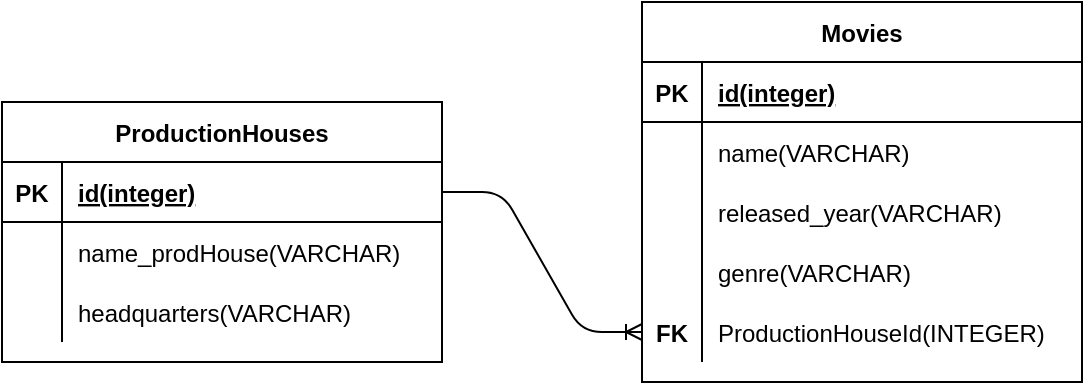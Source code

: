 <mxfile version="15.3.2" type="github">
  <diagram id="7c6nvUK-r9ChAkHwmnwK" name="Page-1">
    <mxGraphModel dx="782" dy="432" grid="1" gridSize="10" guides="1" tooltips="1" connect="1" arrows="1" fold="1" page="1" pageScale="1" pageWidth="827" pageHeight="1169" math="0" shadow="0">
      <root>
        <mxCell id="0" />
        <mxCell id="1" parent="0" />
        <mxCell id="XfZYph44qrL2q2Z7BXtl-1" value="ProductionHouses" style="shape=table;startSize=30;container=1;collapsible=1;childLayout=tableLayout;fixedRows=1;rowLines=0;fontStyle=1;align=center;resizeLast=1;" vertex="1" parent="1">
          <mxGeometry x="180" y="180" width="220" height="130" as="geometry" />
        </mxCell>
        <mxCell id="XfZYph44qrL2q2Z7BXtl-2" value="" style="shape=partialRectangle;collapsible=0;dropTarget=0;pointerEvents=0;fillColor=none;top=0;left=0;bottom=1;right=0;points=[[0,0.5],[1,0.5]];portConstraint=eastwest;" vertex="1" parent="XfZYph44qrL2q2Z7BXtl-1">
          <mxGeometry y="30" width="220" height="30" as="geometry" />
        </mxCell>
        <mxCell id="XfZYph44qrL2q2Z7BXtl-3" value="PK" style="shape=partialRectangle;connectable=0;fillColor=none;top=0;left=0;bottom=0;right=0;fontStyle=1;overflow=hidden;" vertex="1" parent="XfZYph44qrL2q2Z7BXtl-2">
          <mxGeometry width="30" height="30" as="geometry">
            <mxRectangle width="30" height="30" as="alternateBounds" />
          </mxGeometry>
        </mxCell>
        <mxCell id="XfZYph44qrL2q2Z7BXtl-4" value="id(integer)" style="shape=partialRectangle;connectable=0;fillColor=none;top=0;left=0;bottom=0;right=0;align=left;spacingLeft=6;fontStyle=5;overflow=hidden;" vertex="1" parent="XfZYph44qrL2q2Z7BXtl-2">
          <mxGeometry x="30" width="190" height="30" as="geometry">
            <mxRectangle width="190" height="30" as="alternateBounds" />
          </mxGeometry>
        </mxCell>
        <mxCell id="XfZYph44qrL2q2Z7BXtl-5" value="" style="shape=partialRectangle;collapsible=0;dropTarget=0;pointerEvents=0;fillColor=none;top=0;left=0;bottom=0;right=0;points=[[0,0.5],[1,0.5]];portConstraint=eastwest;" vertex="1" parent="XfZYph44qrL2q2Z7BXtl-1">
          <mxGeometry y="60" width="220" height="30" as="geometry" />
        </mxCell>
        <mxCell id="XfZYph44qrL2q2Z7BXtl-6" value="" style="shape=partialRectangle;connectable=0;fillColor=none;top=0;left=0;bottom=0;right=0;editable=1;overflow=hidden;" vertex="1" parent="XfZYph44qrL2q2Z7BXtl-5">
          <mxGeometry width="30" height="30" as="geometry">
            <mxRectangle width="30" height="30" as="alternateBounds" />
          </mxGeometry>
        </mxCell>
        <mxCell id="XfZYph44qrL2q2Z7BXtl-7" value="name_prodHouse(VARCHAR)" style="shape=partialRectangle;connectable=0;fillColor=none;top=0;left=0;bottom=0;right=0;align=left;spacingLeft=6;overflow=hidden;" vertex="1" parent="XfZYph44qrL2q2Z7BXtl-5">
          <mxGeometry x="30" width="190" height="30" as="geometry">
            <mxRectangle width="190" height="30" as="alternateBounds" />
          </mxGeometry>
        </mxCell>
        <mxCell id="XfZYph44qrL2q2Z7BXtl-8" value="" style="shape=partialRectangle;collapsible=0;dropTarget=0;pointerEvents=0;fillColor=none;top=0;left=0;bottom=0;right=0;points=[[0,0.5],[1,0.5]];portConstraint=eastwest;" vertex="1" parent="XfZYph44qrL2q2Z7BXtl-1">
          <mxGeometry y="90" width="220" height="30" as="geometry" />
        </mxCell>
        <mxCell id="XfZYph44qrL2q2Z7BXtl-9" value="" style="shape=partialRectangle;connectable=0;fillColor=none;top=0;left=0;bottom=0;right=0;editable=1;overflow=hidden;" vertex="1" parent="XfZYph44qrL2q2Z7BXtl-8">
          <mxGeometry width="30" height="30" as="geometry">
            <mxRectangle width="30" height="30" as="alternateBounds" />
          </mxGeometry>
        </mxCell>
        <mxCell id="XfZYph44qrL2q2Z7BXtl-10" value="headquarters(VARCHAR)" style="shape=partialRectangle;connectable=0;fillColor=none;top=0;left=0;bottom=0;right=0;align=left;spacingLeft=6;overflow=hidden;" vertex="1" parent="XfZYph44qrL2q2Z7BXtl-8">
          <mxGeometry x="30" width="190" height="30" as="geometry">
            <mxRectangle width="190" height="30" as="alternateBounds" />
          </mxGeometry>
        </mxCell>
        <mxCell id="XfZYph44qrL2q2Z7BXtl-14" value="Movies" style="shape=table;startSize=30;container=1;collapsible=1;childLayout=tableLayout;fixedRows=1;rowLines=0;fontStyle=1;align=center;resizeLast=1;" vertex="1" parent="1">
          <mxGeometry x="500" y="130" width="220" height="190" as="geometry" />
        </mxCell>
        <mxCell id="XfZYph44qrL2q2Z7BXtl-15" value="" style="shape=partialRectangle;collapsible=0;dropTarget=0;pointerEvents=0;fillColor=none;top=0;left=0;bottom=1;right=0;points=[[0,0.5],[1,0.5]];portConstraint=eastwest;" vertex="1" parent="XfZYph44qrL2q2Z7BXtl-14">
          <mxGeometry y="30" width="220" height="30" as="geometry" />
        </mxCell>
        <mxCell id="XfZYph44qrL2q2Z7BXtl-16" value="PK" style="shape=partialRectangle;connectable=0;fillColor=none;top=0;left=0;bottom=0;right=0;fontStyle=1;overflow=hidden;" vertex="1" parent="XfZYph44qrL2q2Z7BXtl-15">
          <mxGeometry width="30" height="30" as="geometry">
            <mxRectangle width="30" height="30" as="alternateBounds" />
          </mxGeometry>
        </mxCell>
        <mxCell id="XfZYph44qrL2q2Z7BXtl-17" value="id(integer)" style="shape=partialRectangle;connectable=0;fillColor=none;top=0;left=0;bottom=0;right=0;align=left;spacingLeft=6;fontStyle=5;overflow=hidden;" vertex="1" parent="XfZYph44qrL2q2Z7BXtl-15">
          <mxGeometry x="30" width="190" height="30" as="geometry">
            <mxRectangle width="190" height="30" as="alternateBounds" />
          </mxGeometry>
        </mxCell>
        <mxCell id="XfZYph44qrL2q2Z7BXtl-18" value="" style="shape=partialRectangle;collapsible=0;dropTarget=0;pointerEvents=0;fillColor=none;top=0;left=0;bottom=0;right=0;points=[[0,0.5],[1,0.5]];portConstraint=eastwest;" vertex="1" parent="XfZYph44qrL2q2Z7BXtl-14">
          <mxGeometry y="60" width="220" height="30" as="geometry" />
        </mxCell>
        <mxCell id="XfZYph44qrL2q2Z7BXtl-19" value="" style="shape=partialRectangle;connectable=0;fillColor=none;top=0;left=0;bottom=0;right=0;editable=1;overflow=hidden;" vertex="1" parent="XfZYph44qrL2q2Z7BXtl-18">
          <mxGeometry width="30" height="30" as="geometry">
            <mxRectangle width="30" height="30" as="alternateBounds" />
          </mxGeometry>
        </mxCell>
        <mxCell id="XfZYph44qrL2q2Z7BXtl-20" value="name(VARCHAR)" style="shape=partialRectangle;connectable=0;fillColor=none;top=0;left=0;bottom=0;right=0;align=left;spacingLeft=6;overflow=hidden;" vertex="1" parent="XfZYph44qrL2q2Z7BXtl-18">
          <mxGeometry x="30" width="190" height="30" as="geometry">
            <mxRectangle width="190" height="30" as="alternateBounds" />
          </mxGeometry>
        </mxCell>
        <mxCell id="XfZYph44qrL2q2Z7BXtl-21" value="" style="shape=partialRectangle;collapsible=0;dropTarget=0;pointerEvents=0;fillColor=none;top=0;left=0;bottom=0;right=0;points=[[0,0.5],[1,0.5]];portConstraint=eastwest;" vertex="1" parent="XfZYph44qrL2q2Z7BXtl-14">
          <mxGeometry y="90" width="220" height="30" as="geometry" />
        </mxCell>
        <mxCell id="XfZYph44qrL2q2Z7BXtl-22" value="" style="shape=partialRectangle;connectable=0;fillColor=none;top=0;left=0;bottom=0;right=0;editable=1;overflow=hidden;" vertex="1" parent="XfZYph44qrL2q2Z7BXtl-21">
          <mxGeometry width="30" height="30" as="geometry">
            <mxRectangle width="30" height="30" as="alternateBounds" />
          </mxGeometry>
        </mxCell>
        <mxCell id="XfZYph44qrL2q2Z7BXtl-23" value="released_year(VARCHAR)" style="shape=partialRectangle;connectable=0;fillColor=none;top=0;left=0;bottom=0;right=0;align=left;spacingLeft=6;overflow=hidden;" vertex="1" parent="XfZYph44qrL2q2Z7BXtl-21">
          <mxGeometry x="30" width="190" height="30" as="geometry">
            <mxRectangle width="190" height="30" as="alternateBounds" />
          </mxGeometry>
        </mxCell>
        <mxCell id="XfZYph44qrL2q2Z7BXtl-24" value="" style="shape=partialRectangle;collapsible=0;dropTarget=0;pointerEvents=0;fillColor=none;top=0;left=0;bottom=0;right=0;points=[[0,0.5],[1,0.5]];portConstraint=eastwest;" vertex="1" parent="XfZYph44qrL2q2Z7BXtl-14">
          <mxGeometry y="120" width="220" height="30" as="geometry" />
        </mxCell>
        <mxCell id="XfZYph44qrL2q2Z7BXtl-25" value="" style="shape=partialRectangle;connectable=0;fillColor=none;top=0;left=0;bottom=0;right=0;editable=1;overflow=hidden;" vertex="1" parent="XfZYph44qrL2q2Z7BXtl-24">
          <mxGeometry width="30" height="30" as="geometry">
            <mxRectangle width="30" height="30" as="alternateBounds" />
          </mxGeometry>
        </mxCell>
        <mxCell id="XfZYph44qrL2q2Z7BXtl-26" value="genre(VARCHAR)" style="shape=partialRectangle;connectable=0;fillColor=none;top=0;left=0;bottom=0;right=0;align=left;spacingLeft=6;overflow=hidden;" vertex="1" parent="XfZYph44qrL2q2Z7BXtl-24">
          <mxGeometry x="30" width="190" height="30" as="geometry">
            <mxRectangle width="190" height="30" as="alternateBounds" />
          </mxGeometry>
        </mxCell>
        <mxCell id="XfZYph44qrL2q2Z7BXtl-27" value="" style="shape=partialRectangle;collapsible=0;dropTarget=0;pointerEvents=0;fillColor=none;top=0;left=0;bottom=0;right=0;points=[[0,0.5],[1,0.5]];portConstraint=eastwest;" vertex="1" parent="XfZYph44qrL2q2Z7BXtl-14">
          <mxGeometry y="150" width="220" height="30" as="geometry" />
        </mxCell>
        <mxCell id="XfZYph44qrL2q2Z7BXtl-28" value="FK" style="shape=partialRectangle;connectable=0;fillColor=none;top=0;left=0;bottom=0;right=0;editable=1;overflow=hidden;fontStyle=1" vertex="1" parent="XfZYph44qrL2q2Z7BXtl-27">
          <mxGeometry width="30" height="30" as="geometry">
            <mxRectangle width="30" height="30" as="alternateBounds" />
          </mxGeometry>
        </mxCell>
        <mxCell id="XfZYph44qrL2q2Z7BXtl-29" value="ProductionHouseId(INTEGER)" style="shape=partialRectangle;connectable=0;fillColor=none;top=0;left=0;bottom=0;right=0;align=left;spacingLeft=6;overflow=hidden;" vertex="1" parent="XfZYph44qrL2q2Z7BXtl-27">
          <mxGeometry x="30" width="190" height="30" as="geometry">
            <mxRectangle width="190" height="30" as="alternateBounds" />
          </mxGeometry>
        </mxCell>
        <mxCell id="XfZYph44qrL2q2Z7BXtl-31" value="" style="edgeStyle=entityRelationEdgeStyle;fontSize=12;html=1;endArrow=ERoneToMany;exitX=1;exitY=0.5;exitDx=0;exitDy=0;entryX=0;entryY=0.5;entryDx=0;entryDy=0;" edge="1" parent="1" source="XfZYph44qrL2q2Z7BXtl-2" target="XfZYph44qrL2q2Z7BXtl-27">
          <mxGeometry width="100" height="100" relative="1" as="geometry">
            <mxPoint x="350" y="270" as="sourcePoint" />
            <mxPoint x="450" y="170" as="targetPoint" />
          </mxGeometry>
        </mxCell>
      </root>
    </mxGraphModel>
  </diagram>
</mxfile>
